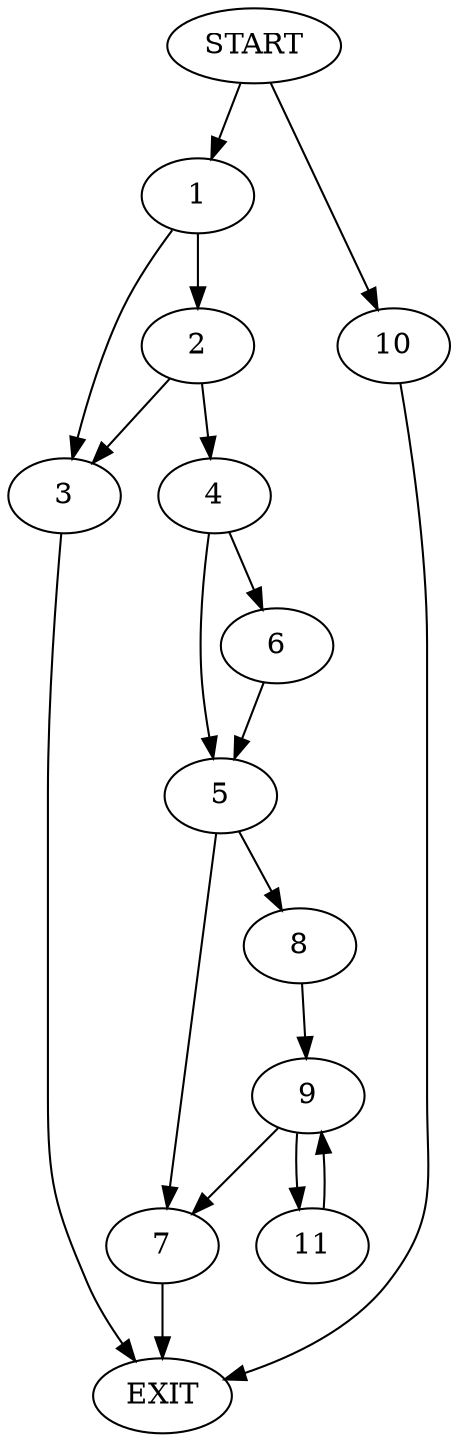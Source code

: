 digraph {
0 [label="START"]
12 [label="EXIT"]
0 -> 1
1 -> 2
1 -> 3
2 -> 4
2 -> 3
3 -> 12
4 -> 5
4 -> 6
6 -> 5
5 -> 7
5 -> 8
7 -> 12
8 -> 9
0 -> 10
10 -> 12
9 -> 11
9 -> 7
11 -> 9
}
